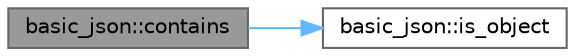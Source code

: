 digraph "basic_json::contains"
{
 // LATEX_PDF_SIZE
  bgcolor="transparent";
  edge [fontname=Helvetica,fontsize=10,labelfontname=Helvetica,labelfontsize=10];
  node [fontname=Helvetica,fontsize=10,shape=box,height=0.2,width=0.4];
  rankdir="LR";
  Node1 [id="Node000001",label="basic_json::contains",height=0.2,width=0.4,color="gray40", fillcolor="grey60", style="filled", fontcolor="black",tooltip="check the existence of an element in a JSON object"];
  Node1 -> Node2 [id="edge1_Node000001_Node000002",color="steelblue1",style="solid",tooltip=" "];
  Node2 [id="Node000002",label="basic_json::is_object",height=0.2,width=0.4,color="grey40", fillcolor="white", style="filled",URL="$classbasic__json.html#af758a912346776b086abb82487b1d73b",tooltip="return whether value is an object"];
}
